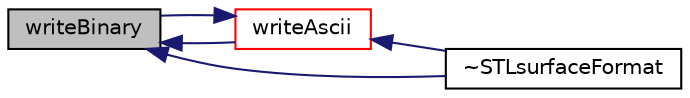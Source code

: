 digraph "writeBinary"
{
  bgcolor="transparent";
  edge [fontname="Helvetica",fontsize="10",labelfontname="Helvetica",labelfontsize="10"];
  node [fontname="Helvetica",fontsize="10",shape=record];
  rankdir="LR";
  Node1 [label="writeBinary",height=0.2,width=0.4,color="black", fillcolor="grey75", style="filled", fontcolor="black"];
  Node1 -> Node2 [dir="back",color="midnightblue",fontsize="10",style="solid",fontname="Helvetica"];
  Node2 [label="writeAscii",height=0.2,width=0.4,color="red",URL="$a02535.html#a9ed2139058d6a7dca0edb4f9c88e6599",tooltip="Write surface mesh components by proxy (as ASCII) "];
  Node2 -> Node1 [dir="back",color="midnightblue",fontsize="10",style="solid",fontname="Helvetica"];
  Node2 -> Node3 [dir="back",color="midnightblue",fontsize="10",style="solid",fontname="Helvetica"];
  Node3 [label="~STLsurfaceFormat",height=0.2,width=0.4,color="black",URL="$a02535.html#ad53d716264fd76202fe44f6a9b6cca9a",tooltip="Destructor. "];
  Node1 -> Node3 [dir="back",color="midnightblue",fontsize="10",style="solid",fontname="Helvetica"];
}
